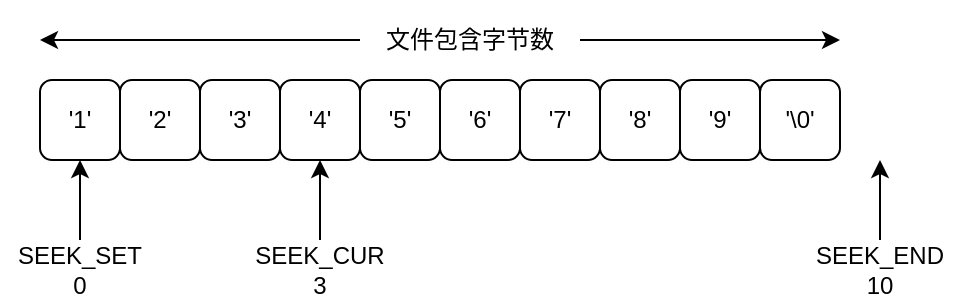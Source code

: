 <mxfile version="16.1.2" type="device"><diagram id="lTe5hJsrrI8863UycLCf" name="第 1 页"><mxGraphModel dx="677" dy="417" grid="1" gridSize="10" guides="1" tooltips="1" connect="1" arrows="1" fold="1" page="1" pageScale="1" pageWidth="827" pageHeight="1169" math="0" shadow="0"><root><mxCell id="0"/><mxCell id="1" parent="0"/><mxCell id="iKPI413YchExHj_I6qzB-2" value="'1'" style="rounded=1;whiteSpace=wrap;html=1;" vertex="1" parent="1"><mxGeometry x="80" y="200" width="40" height="40" as="geometry"/></mxCell><mxCell id="iKPI413YchExHj_I6qzB-3" value="'2'" style="rounded=1;whiteSpace=wrap;html=1;" vertex="1" parent="1"><mxGeometry x="120" y="200" width="40" height="40" as="geometry"/></mxCell><mxCell id="iKPI413YchExHj_I6qzB-4" value="'3'" style="rounded=1;whiteSpace=wrap;html=1;" vertex="1" parent="1"><mxGeometry x="160" y="200" width="40" height="40" as="geometry"/></mxCell><mxCell id="iKPI413YchExHj_I6qzB-5" value="'5'" style="rounded=1;whiteSpace=wrap;html=1;" vertex="1" parent="1"><mxGeometry x="240" y="200" width="40" height="40" as="geometry"/></mxCell><mxCell id="iKPI413YchExHj_I6qzB-6" value="'\0'" style="rounded=1;whiteSpace=wrap;html=1;" vertex="1" parent="1"><mxGeometry x="440" y="200" width="40" height="40" as="geometry"/></mxCell><mxCell id="iKPI413YchExHj_I6qzB-12" value="" style="endArrow=classic;html=1;rounded=0;entryX=0.5;entryY=1;entryDx=0;entryDy=0;" edge="1" parent="1" target="iKPI413YchExHj_I6qzB-2"><mxGeometry width="50" height="50" relative="1" as="geometry"><mxPoint x="100" y="280" as="sourcePoint"/><mxPoint x="120" y="310" as="targetPoint"/></mxGeometry></mxCell><mxCell id="iKPI413YchExHj_I6qzB-13" value="SEEK_SET&lt;br&gt;0" style="text;html=1;strokeColor=none;fillColor=none;align=center;verticalAlign=middle;whiteSpace=wrap;rounded=0;" vertex="1" parent="1"><mxGeometry x="60" y="280" width="80" height="30" as="geometry"/></mxCell><mxCell id="iKPI413YchExHj_I6qzB-14" value="'6'" style="rounded=1;whiteSpace=wrap;html=1;" vertex="1" parent="1"><mxGeometry x="280" y="200" width="40" height="40" as="geometry"/></mxCell><mxCell id="iKPI413YchExHj_I6qzB-15" value="'7'" style="rounded=1;whiteSpace=wrap;html=1;" vertex="1" parent="1"><mxGeometry x="320" y="200" width="40" height="40" as="geometry"/></mxCell><mxCell id="iKPI413YchExHj_I6qzB-16" value="'4'" style="rounded=1;whiteSpace=wrap;html=1;" vertex="1" parent="1"><mxGeometry x="200" y="200" width="40" height="40" as="geometry"/></mxCell><mxCell id="iKPI413YchExHj_I6qzB-17" value="" style="endArrow=classic;html=1;rounded=0;entryX=0.5;entryY=1;entryDx=0;entryDy=0;" edge="1" parent="1" target="iKPI413YchExHj_I6qzB-16"><mxGeometry width="50" height="50" relative="1" as="geometry"><mxPoint x="220" y="280" as="sourcePoint"/><mxPoint x="220" y="240" as="targetPoint"/></mxGeometry></mxCell><mxCell id="iKPI413YchExHj_I6qzB-18" value="SEEK_CUR&lt;br&gt;3" style="text;html=1;strokeColor=none;fillColor=none;align=center;verticalAlign=middle;whiteSpace=wrap;rounded=0;" vertex="1" parent="1"><mxGeometry x="180" y="280" width="80" height="30" as="geometry"/></mxCell><mxCell id="iKPI413YchExHj_I6qzB-19" value="" style="endArrow=classic;html=1;rounded=0;" edge="1" parent="1"><mxGeometry width="50" height="50" relative="1" as="geometry"><mxPoint x="500" y="280" as="sourcePoint"/><mxPoint x="500" y="240" as="targetPoint"/></mxGeometry></mxCell><mxCell id="iKPI413YchExHj_I6qzB-20" value="SEEK_END&lt;br&gt;10" style="text;html=1;strokeColor=none;fillColor=none;align=center;verticalAlign=middle;whiteSpace=wrap;rounded=0;" vertex="1" parent="1"><mxGeometry x="460" y="280" width="80" height="30" as="geometry"/></mxCell><mxCell id="iKPI413YchExHj_I6qzB-23" value="'8'" style="rounded=1;whiteSpace=wrap;html=1;" vertex="1" parent="1"><mxGeometry x="360" y="200" width="40" height="40" as="geometry"/></mxCell><mxCell id="iKPI413YchExHj_I6qzB-24" value="'9'" style="rounded=1;whiteSpace=wrap;html=1;" vertex="1" parent="1"><mxGeometry x="400" y="200" width="40" height="40" as="geometry"/></mxCell><mxCell id="iKPI413YchExHj_I6qzB-27" value="" style="endArrow=classic;startArrow=none;html=1;rounded=0;" edge="1" parent="1" source="iKPI413YchExHj_I6qzB-28"><mxGeometry width="50" height="50" relative="1" as="geometry"><mxPoint x="80" y="180" as="sourcePoint"/><mxPoint x="480" y="180" as="targetPoint"/></mxGeometry></mxCell><mxCell id="iKPI413YchExHj_I6qzB-28" value="文件包含字节数" style="text;html=1;strokeColor=none;fillColor=none;align=center;verticalAlign=middle;whiteSpace=wrap;rounded=0;" vertex="1" parent="1"><mxGeometry x="240" y="160" width="110" height="40" as="geometry"/></mxCell><mxCell id="iKPI413YchExHj_I6qzB-29" value="" style="endArrow=none;startArrow=classic;html=1;rounded=0;" edge="1" parent="1" target="iKPI413YchExHj_I6qzB-28"><mxGeometry width="50" height="50" relative="1" as="geometry"><mxPoint x="80" y="180" as="sourcePoint"/><mxPoint x="480" y="180" as="targetPoint"/></mxGeometry></mxCell></root></mxGraphModel></diagram></mxfile>